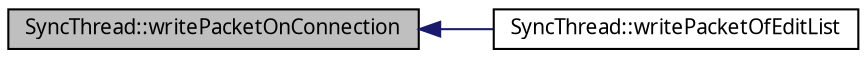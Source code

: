 digraph G
{
  edge [fontname="FreeSans.ttf",fontsize="10",labelfontname="FreeSans.ttf",labelfontsize="10"];
  node [fontname="FreeSans.ttf",fontsize="10",shape=record];
  rankdir=LR;
  Node1 [label="SyncThread::writePacketOnConnection",height=0.2,width=0.4,color="black", fillcolor="grey75", style="filled" fontcolor="black"];
  Node1 -> Node2 [dir=back,color="midnightblue",fontsize="10",style="solid",fontname="FreeSans.ttf"];
  Node2 [label="SyncThread::writePacketOfEditList",height=0.2,width=0.4,color="black", fillcolor="white", style="filled",URL="$class_sync_thread.html#ae2a92c2744e665d492f43130757453da"];
}
